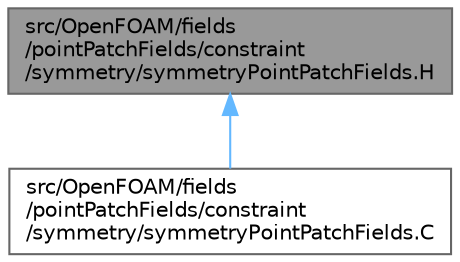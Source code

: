 digraph "src/OpenFOAM/fields/pointPatchFields/constraint/symmetry/symmetryPointPatchFields.H"
{
 // LATEX_PDF_SIZE
  bgcolor="transparent";
  edge [fontname=Helvetica,fontsize=10,labelfontname=Helvetica,labelfontsize=10];
  node [fontname=Helvetica,fontsize=10,shape=box,height=0.2,width=0.4];
  Node1 [id="Node000001",label="src/OpenFOAM/fields\l/pointPatchFields/constraint\l/symmetry/symmetryPointPatchFields.H",height=0.2,width=0.4,color="gray40", fillcolor="grey60", style="filled", fontcolor="black",tooltip=" "];
  Node1 -> Node2 [id="edge1_Node000001_Node000002",dir="back",color="steelblue1",style="solid",tooltip=" "];
  Node2 [id="Node000002",label="src/OpenFOAM/fields\l/pointPatchFields/constraint\l/symmetry/symmetryPointPatchFields.C",height=0.2,width=0.4,color="grey40", fillcolor="white", style="filled",URL="$symmetryPointPatchFields_8C.html",tooltip=" "];
}
